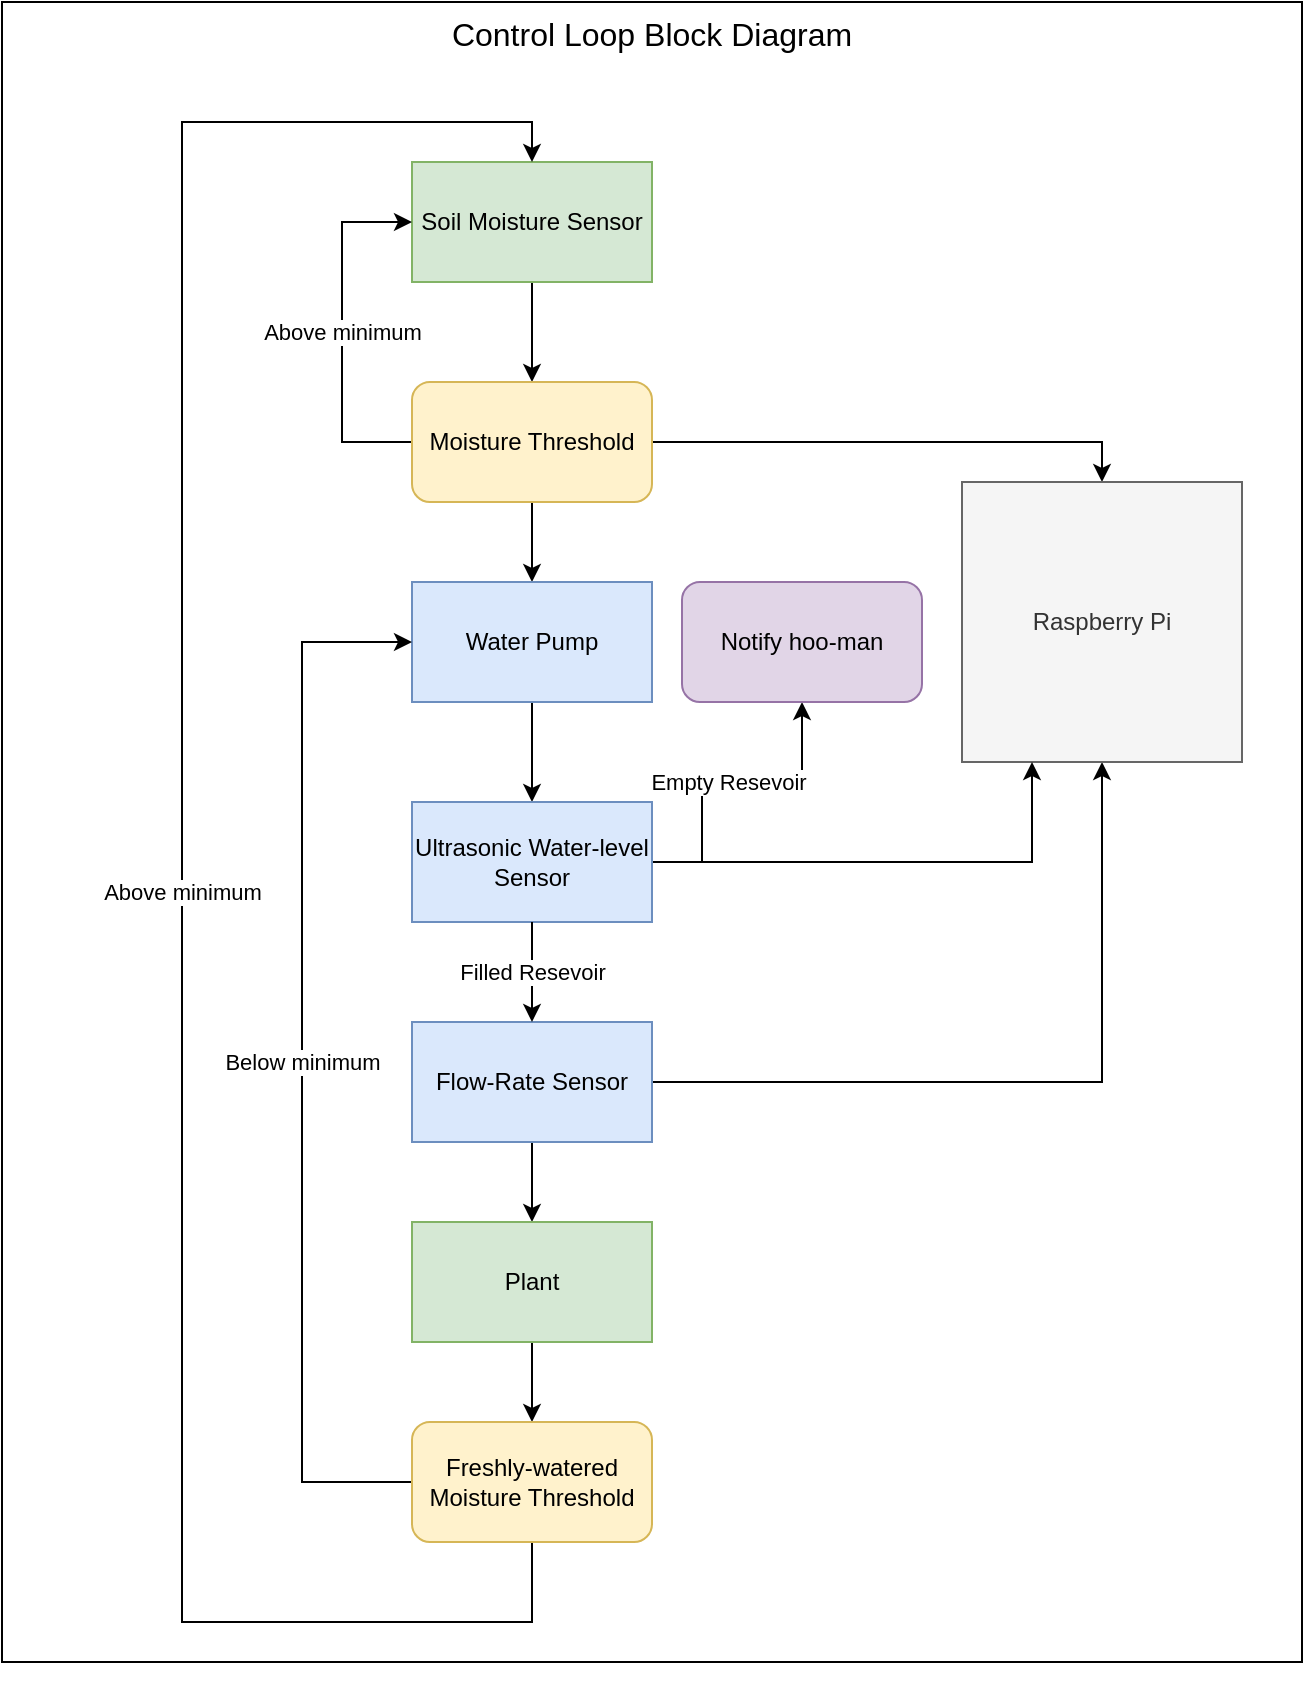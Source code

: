 <mxfile version="14.6.11" type="github" pages="2">
  <diagram id="kgpKYQtTHZ0yAKxKKP6v" name="Control">
    <mxGraphModel dx="1550" dy="835" grid="1" gridSize="10" guides="1" tooltips="1" connect="1" arrows="1" fold="1" page="1" pageScale="1" pageWidth="850" pageHeight="1100" math="0" shadow="0">
      <root>
        <mxCell id="0" />
        <mxCell id="1" parent="0" />
        <mxCell id="XKJcPLNsvloLNNbEv6GF-1" value="Control Loop Block Diagram" style="rounded=0;whiteSpace=wrap;html=1;verticalAlign=top;fontSize=16;" parent="1" vertex="1">
          <mxGeometry x="100" y="20" width="650" height="830" as="geometry" />
        </mxCell>
        <mxCell id="FA2n_a_aYbFm5MKbmlmY-5" style="edgeStyle=orthogonalEdgeStyle;rounded=0;orthogonalLoop=1;jettySize=auto;html=1;exitX=0.5;exitY=1;exitDx=0;exitDy=0;entryX=0.5;entryY=0;entryDx=0;entryDy=0;" parent="1" source="FA2n_a_aYbFm5MKbmlmY-1" target="FA2n_a_aYbFm5MKbmlmY-3" edge="1">
          <mxGeometry relative="1" as="geometry" />
        </mxCell>
        <mxCell id="FA2n_a_aYbFm5MKbmlmY-1" value="Soil Moisture Sensor" style="rounded=0;whiteSpace=wrap;html=1;fillColor=#d5e8d4;strokeColor=#82b366;" parent="1" vertex="1">
          <mxGeometry x="305" y="100" width="120" height="60" as="geometry" />
        </mxCell>
        <mxCell id="FA2n_a_aYbFm5MKbmlmY-4" value="Above minimum" style="edgeStyle=orthogonalEdgeStyle;rounded=0;orthogonalLoop=1;jettySize=auto;html=1;exitX=0;exitY=0.5;exitDx=0;exitDy=0;entryX=0;entryY=0.5;entryDx=0;entryDy=0;" parent="1" source="FA2n_a_aYbFm5MKbmlmY-3" target="FA2n_a_aYbFm5MKbmlmY-1" edge="1">
          <mxGeometry relative="1" as="geometry">
            <Array as="points">
              <mxPoint x="270" y="240" />
              <mxPoint x="270" y="130" />
            </Array>
          </mxGeometry>
        </mxCell>
        <mxCell id="FA2n_a_aYbFm5MKbmlmY-8" style="edgeStyle=orthogonalEdgeStyle;rounded=0;orthogonalLoop=1;jettySize=auto;html=1;exitX=0.5;exitY=1;exitDx=0;exitDy=0;entryX=0.5;entryY=0;entryDx=0;entryDy=0;" parent="1" source="FA2n_a_aYbFm5MKbmlmY-3" target="FA2n_a_aYbFm5MKbmlmY-7" edge="1">
          <mxGeometry relative="1" as="geometry" />
        </mxCell>
        <mxCell id="FA2n_a_aYbFm5MKbmlmY-12" style="edgeStyle=orthogonalEdgeStyle;rounded=0;orthogonalLoop=1;jettySize=auto;html=1;exitX=1;exitY=0.5;exitDx=0;exitDy=0;entryX=0.5;entryY=0;entryDx=0;entryDy=0;" parent="1" source="FA2n_a_aYbFm5MKbmlmY-3" target="FA2n_a_aYbFm5MKbmlmY-11" edge="1">
          <mxGeometry relative="1" as="geometry" />
        </mxCell>
        <mxCell id="FA2n_a_aYbFm5MKbmlmY-3" value="Moisture Threshold" style="rounded=1;whiteSpace=wrap;html=1;fillColor=#fff2cc;strokeColor=#d6b656;" parent="1" vertex="1">
          <mxGeometry x="305" y="210" width="120" height="60" as="geometry" />
        </mxCell>
        <mxCell id="FA2n_a_aYbFm5MKbmlmY-13" style="edgeStyle=orthogonalEdgeStyle;rounded=0;orthogonalLoop=1;jettySize=auto;html=1;exitX=0.5;exitY=1;exitDx=0;exitDy=0;entryX=0.5;entryY=0;entryDx=0;entryDy=0;" parent="1" source="FA2n_a_aYbFm5MKbmlmY-6" target="FA2n_a_aYbFm5MKbmlmY-10" edge="1">
          <mxGeometry relative="1" as="geometry" />
        </mxCell>
        <mxCell id="FA2n_a_aYbFm5MKbmlmY-18" style="edgeStyle=orthogonalEdgeStyle;rounded=0;orthogonalLoop=1;jettySize=auto;html=1;exitX=1;exitY=0.5;exitDx=0;exitDy=0;entryX=0.5;entryY=1;entryDx=0;entryDy=0;" parent="1" source="FA2n_a_aYbFm5MKbmlmY-6" target="FA2n_a_aYbFm5MKbmlmY-11" edge="1">
          <mxGeometry relative="1" as="geometry" />
        </mxCell>
        <mxCell id="FA2n_a_aYbFm5MKbmlmY-6" value="Flow-Rate Sensor" style="rounded=0;whiteSpace=wrap;html=1;fillColor=#dae8fc;strokeColor=#6c8ebf;" parent="1" vertex="1">
          <mxGeometry x="305" y="530" width="120" height="60" as="geometry" />
        </mxCell>
        <mxCell id="FA2n_a_aYbFm5MKbmlmY-9" style="edgeStyle=orthogonalEdgeStyle;rounded=0;orthogonalLoop=1;jettySize=auto;html=1;exitX=0.5;exitY=1;exitDx=0;exitDy=0;entryX=0.5;entryY=0;entryDx=0;entryDy=0;" parent="1" source="FA2n_a_aYbFm5MKbmlmY-7" target="W545hihCkayNRHufPKCK-2" edge="1">
          <mxGeometry relative="1" as="geometry">
            <mxPoint x="790" y="410" as="targetPoint" />
          </mxGeometry>
        </mxCell>
        <mxCell id="FA2n_a_aYbFm5MKbmlmY-7" value="Water Pump " style="rounded=0;whiteSpace=wrap;html=1;fillColor=#dae8fc;strokeColor=#6c8ebf;" parent="1" vertex="1">
          <mxGeometry x="305" y="310" width="120" height="60" as="geometry" />
        </mxCell>
        <mxCell id="FA2n_a_aYbFm5MKbmlmY-15" style="edgeStyle=orthogonalEdgeStyle;rounded=0;orthogonalLoop=1;jettySize=auto;html=1;exitX=0.5;exitY=1;exitDx=0;exitDy=0;entryX=0.5;entryY=0;entryDx=0;entryDy=0;" parent="1" source="FA2n_a_aYbFm5MKbmlmY-10" target="FA2n_a_aYbFm5MKbmlmY-14" edge="1">
          <mxGeometry relative="1" as="geometry" />
        </mxCell>
        <mxCell id="FA2n_a_aYbFm5MKbmlmY-10" value="Plant" style="rounded=0;whiteSpace=wrap;html=1;fillColor=#d5e8d4;strokeColor=#82b366;" parent="1" vertex="1">
          <mxGeometry x="305" y="630" width="120" height="60" as="geometry" />
        </mxCell>
        <mxCell id="FA2n_a_aYbFm5MKbmlmY-11" value="Raspberry Pi" style="whiteSpace=wrap;html=1;aspect=fixed;fillColor=#f5f5f5;strokeColor=#666666;fontColor=#333333;" parent="1" vertex="1">
          <mxGeometry x="580" y="260" width="140" height="140" as="geometry" />
        </mxCell>
        <mxCell id="FA2n_a_aYbFm5MKbmlmY-16" value="Below minimum" style="edgeStyle=orthogonalEdgeStyle;rounded=0;orthogonalLoop=1;jettySize=auto;html=1;exitX=0;exitY=0.5;exitDx=0;exitDy=0;entryX=0;entryY=0.5;entryDx=0;entryDy=0;" parent="1" source="FA2n_a_aYbFm5MKbmlmY-14" target="FA2n_a_aYbFm5MKbmlmY-7" edge="1">
          <mxGeometry relative="1" as="geometry">
            <Array as="points">
              <mxPoint x="250" y="760" />
              <mxPoint x="250" y="340" />
            </Array>
          </mxGeometry>
        </mxCell>
        <mxCell id="FA2n_a_aYbFm5MKbmlmY-17" value="Above minimum" style="edgeStyle=orthogonalEdgeStyle;rounded=0;orthogonalLoop=1;jettySize=auto;html=1;exitX=0.5;exitY=1;exitDx=0;exitDy=0;entryX=0.5;entryY=0;entryDx=0;entryDy=0;" parent="1" source="FA2n_a_aYbFm5MKbmlmY-14" target="FA2n_a_aYbFm5MKbmlmY-1" edge="1">
          <mxGeometry relative="1" as="geometry">
            <Array as="points">
              <mxPoint x="365" y="830" />
              <mxPoint x="190" y="830" />
              <mxPoint x="190" y="80" />
              <mxPoint x="365" y="80" />
            </Array>
          </mxGeometry>
        </mxCell>
        <mxCell id="FA2n_a_aYbFm5MKbmlmY-14" value="Freshly-watered Moisture Threshold" style="rounded=1;whiteSpace=wrap;html=1;fillColor=#fff2cc;strokeColor=#d6b656;" parent="1" vertex="1">
          <mxGeometry x="305" y="730" width="120" height="60" as="geometry" />
        </mxCell>
        <mxCell id="W545hihCkayNRHufPKCK-1" style="edgeStyle=orthogonalEdgeStyle;rounded=0;orthogonalLoop=1;jettySize=auto;html=1;exitX=0.5;exitY=1;exitDx=0;exitDy=0;" edge="1" parent="1" source="XKJcPLNsvloLNNbEv6GF-1" target="XKJcPLNsvloLNNbEv6GF-1">
          <mxGeometry relative="1" as="geometry" />
        </mxCell>
        <mxCell id="W545hihCkayNRHufPKCK-4" value="Empty Resevoir" style="edgeStyle=orthogonalEdgeStyle;rounded=0;orthogonalLoop=1;jettySize=auto;html=1;exitX=1;exitY=0.5;exitDx=0;exitDy=0;entryX=0.5;entryY=1;entryDx=0;entryDy=0;" edge="1" parent="1" source="W545hihCkayNRHufPKCK-2" target="W545hihCkayNRHufPKCK-5">
          <mxGeometry relative="1" as="geometry">
            <mxPoint x="473" y="380" as="targetPoint" />
            <Array as="points">
              <mxPoint x="450" y="450" />
              <mxPoint x="450" y="410" />
              <mxPoint x="500" y="410" />
            </Array>
          </mxGeometry>
        </mxCell>
        <mxCell id="W545hihCkayNRHufPKCK-6" style="edgeStyle=orthogonalEdgeStyle;rounded=0;orthogonalLoop=1;jettySize=auto;html=1;exitX=1;exitY=0.5;exitDx=0;exitDy=0;entryX=0.25;entryY=1;entryDx=0;entryDy=0;" edge="1" parent="1" source="W545hihCkayNRHufPKCK-2" target="FA2n_a_aYbFm5MKbmlmY-11">
          <mxGeometry relative="1" as="geometry" />
        </mxCell>
        <mxCell id="W545hihCkayNRHufPKCK-2" value="Ultrasonic Water-level Sensor" style="rounded=0;whiteSpace=wrap;html=1;fillColor=#dae8fc;strokeColor=#6c8ebf;" vertex="1" parent="1">
          <mxGeometry x="305" y="420" width="120" height="60" as="geometry" />
        </mxCell>
        <mxCell id="W545hihCkayNRHufPKCK-3" value="Filled Resevoir" style="edgeStyle=orthogonalEdgeStyle;rounded=0;orthogonalLoop=1;jettySize=auto;html=1;exitX=0.5;exitY=1;exitDx=0;exitDy=0;entryX=0.5;entryY=0;entryDx=0;entryDy=0;" edge="1" parent="1" source="W545hihCkayNRHufPKCK-2" target="FA2n_a_aYbFm5MKbmlmY-6">
          <mxGeometry relative="1" as="geometry">
            <mxPoint x="375" y="380" as="sourcePoint" />
            <mxPoint x="375" y="430" as="targetPoint" />
          </mxGeometry>
        </mxCell>
        <mxCell id="W545hihCkayNRHufPKCK-5" value="Notify hoo-man" style="rounded=1;whiteSpace=wrap;html=1;fillColor=#e1d5e7;strokeColor=#9673a6;" vertex="1" parent="1">
          <mxGeometry x="440" y="310" width="120" height="60" as="geometry" />
        </mxCell>
      </root>
    </mxGraphModel>
  </diagram>
  <diagram id="dY4nDivjx_pBf8CRW6nb" name="Schematic">
    <mxGraphModel dx="876" dy="1114" grid="1" gridSize="10" guides="1" tooltips="1" connect="1" arrows="1" fold="1" page="1" pageScale="1" pageWidth="850" pageHeight="1100" math="0" shadow="0">
      <root>
        <mxCell id="sBMSLso9CXGlW02cKWW2-0" />
        <mxCell id="sBMSLso9CXGlW02cKWW2-1" parent="sBMSLso9CXGlW02cKWW2-0" />
        <mxCell id="45pNUWZIngzlY9Y-G8Zd-0" value="Simplified Schematic &amp;amp; Block Diagram" style="rounded=0;whiteSpace=wrap;html=1;verticalAlign=top;fontSize=16;" vertex="1" parent="sBMSLso9CXGlW02cKWW2-1">
          <mxGeometry x="950" y="40" width="1040" height="860" as="geometry" />
        </mxCell>
        <mxCell id="45pNUWZIngzlY9Y-G8Zd-1" value="&lt;p style=&quot;margin-top: 0pt ; margin-bottom: 0pt ; margin-left: 0in ; direction: ltr ; unicode-bidi: embed ; word-break: normal&quot;&gt;&lt;br&gt;&lt;/p&gt;" style="whiteSpace=wrap;html=1;aspect=fixed;fillColor=#d5e8d4;strokeColor=#82b366;" vertex="1" parent="sBMSLso9CXGlW02cKWW2-1">
          <mxGeometry x="1010" y="90" width="140" height="140" as="geometry" />
        </mxCell>
        <mxCell id="45pNUWZIngzlY9Y-G8Zd-2" style="edgeStyle=orthogonalEdgeStyle;rounded=0;orthogonalLoop=1;jettySize=auto;html=1;exitX=0.5;exitY=0;exitDx=0;exitDy=0;entryX=0;entryY=0.25;entryDx=0;entryDy=0;startArrow=none;startFill=0;endArrow=none;endFill=0;" edge="1" parent="sBMSLso9CXGlW02cKWW2-1" source="45pNUWZIngzlY9Y-G8Zd-26" target="45pNUWZIngzlY9Y-G8Zd-18">
          <mxGeometry relative="1" as="geometry" />
        </mxCell>
        <mxCell id="45pNUWZIngzlY9Y-G8Zd-3" style="edgeStyle=orthogonalEdgeStyle;rounded=0;orthogonalLoop=1;jettySize=auto;html=1;exitX=1;exitY=0.5;exitDx=0;exitDy=0;entryX=0.7;entryY=0;entryDx=0;entryDy=0;entryPerimeter=0;startArrow=none;startFill=0;endArrow=none;endFill=0;" edge="1" parent="sBMSLso9CXGlW02cKWW2-1" source="45pNUWZIngzlY9Y-G8Zd-27" target="45pNUWZIngzlY9Y-G8Zd-15">
          <mxGeometry relative="1" as="geometry">
            <Array as="points">
              <mxPoint x="1248" y="590" />
            </Array>
          </mxGeometry>
        </mxCell>
        <mxCell id="45pNUWZIngzlY9Y-G8Zd-4" value="&lt;p style=&quot;margin-top: 0pt ; margin-bottom: 0pt ; margin-left: 0in ; direction: ltr ; unicode-bidi: embed ; word-break: normal&quot;&gt;Submersible 3V DC Water Pump&lt;/p&gt;&lt;p style=&quot;margin-top: 0pt ; margin-bottom: 0pt ; margin-left: 0in ; direction: ltr ; unicode-bidi: embed ; word-break: normal&quot;&gt;(Vertical Type)&lt;/p&gt;" style="whiteSpace=wrap;html=1;aspect=fixed;fillColor=#dae8fc;strokeColor=#6c8ebf;" vertex="1" parent="sBMSLso9CXGlW02cKWW2-1">
          <mxGeometry x="1010" y="520" width="140" height="140" as="geometry" />
        </mxCell>
        <mxCell id="45pNUWZIngzlY9Y-G8Zd-5" value="&lt;span&gt;Raspberry Pi 3 b+&lt;/span&gt;" style="rounded=0;whiteSpace=wrap;html=1;fillColor=#f5f5f5;strokeColor=#666666;fontColor=#333333;" vertex="1" parent="sBMSLso9CXGlW02cKWW2-1">
          <mxGeometry x="1410" y="90" width="160" height="700" as="geometry" />
        </mxCell>
        <mxCell id="45pNUWZIngzlY9Y-G8Zd-6" value="&lt;p style=&quot;margin-top: 0pt ; margin-bottom: 0pt ; margin-left: 0in ; direction: ltr ; unicode-bidi: embed ; word-break: normal&quot;&gt;&lt;br&gt;&lt;/p&gt;" style="whiteSpace=wrap;html=1;aspect=fixed;fillColor=#d5e8d4;strokeColor=#82b366;" vertex="1" parent="sBMSLso9CXGlW02cKWW2-1">
          <mxGeometry x="1020" y="100" width="140" height="140" as="geometry" />
        </mxCell>
        <mxCell id="45pNUWZIngzlY9Y-G8Zd-7" style="edgeStyle=orthogonalEdgeStyle;rounded=0;orthogonalLoop=1;jettySize=auto;html=1;exitX=1;exitY=0.5;exitDx=0;exitDy=0;entryX=0;entryY=0.5;entryDx=0;entryDy=0;startArrow=none;startFill=1;endArrow=none;endFill=0;" edge="1" parent="sBMSLso9CXGlW02cKWW2-1" source="45pNUWZIngzlY9Y-G8Zd-28" target="45pNUWZIngzlY9Y-G8Zd-11">
          <mxGeometry relative="1" as="geometry" />
        </mxCell>
        <mxCell id="45pNUWZIngzlY9Y-G8Zd-8" style="edgeStyle=orthogonalEdgeStyle;rounded=0;orthogonalLoop=1;jettySize=auto;html=1;exitX=1;exitY=0.5;exitDx=0;exitDy=0;entryX=0;entryY=0.5;entryDx=0;entryDy=0;startArrow=none;startFill=1;endArrow=none;endFill=0;" edge="1" parent="sBMSLso9CXGlW02cKWW2-1" source="45pNUWZIngzlY9Y-G8Zd-29" target="45pNUWZIngzlY9Y-G8Zd-12">
          <mxGeometry relative="1" as="geometry" />
        </mxCell>
        <mxCell id="45pNUWZIngzlY9Y-G8Zd-9" style="edgeStyle=orthogonalEdgeStyle;rounded=0;orthogonalLoop=1;jettySize=auto;html=1;exitX=1;exitY=0.5;exitDx=0;exitDy=0;entryX=0;entryY=0.5;entryDx=0;entryDy=0;endArrow=none;endFill=0;startArrow=none;startFill=1;" edge="1" parent="sBMSLso9CXGlW02cKWW2-1" source="45pNUWZIngzlY9Y-G8Zd-30" target="45pNUWZIngzlY9Y-G8Zd-13">
          <mxGeometry relative="1" as="geometry" />
        </mxCell>
        <mxCell id="45pNUWZIngzlY9Y-G8Zd-10" value="&lt;p style=&quot;margin-top: 0pt ; margin-bottom: 0pt ; margin-left: 0in ; direction: ltr ; unicode-bidi: embed ; word-break: normal&quot;&gt;Adafruit STEMMA Soil Sensor (I2C Capacitive Moisture Sensor)&lt;/p&gt;" style="whiteSpace=wrap;html=1;aspect=fixed;fillColor=#d5e8d4;strokeColor=#82b366;" vertex="1" parent="sBMSLso9CXGlW02cKWW2-1">
          <mxGeometry x="1030" y="110" width="140" height="140" as="geometry" />
        </mxCell>
        <mxCell id="45pNUWZIngzlY9Y-G8Zd-11" value="&lt;span&gt;SCL&lt;/span&gt;" style="rounded=0;whiteSpace=wrap;html=1;fillColor=#fff2cc;strokeColor=#d6b656;gradientColor=#ffd966;" vertex="1" parent="sBMSLso9CXGlW02cKWW2-1">
          <mxGeometry x="1370" y="117" width="40" height="30" as="geometry" />
        </mxCell>
        <mxCell id="45pNUWZIngzlY9Y-G8Zd-12" value="&lt;span&gt;SDA&lt;/span&gt;" style="rounded=0;whiteSpace=wrap;html=1;fillColor=#fff2cc;strokeColor=#d6b656;gradientColor=#ffd966;" vertex="1" parent="sBMSLso9CXGlW02cKWW2-1">
          <mxGeometry x="1370" y="150" width="40" height="30" as="geometry" />
        </mxCell>
        <mxCell id="45pNUWZIngzlY9Y-G8Zd-13" value="&lt;span&gt;VIN&lt;/span&gt;" style="rounded=0;whiteSpace=wrap;html=1;fillColor=#fff2cc;strokeColor=#d6b656;gradientColor=#ffd966;" vertex="1" parent="sBMSLso9CXGlW02cKWW2-1">
          <mxGeometry x="1370" y="183" width="40" height="30" as="geometry" />
        </mxCell>
        <mxCell id="45pNUWZIngzlY9Y-G8Zd-14" style="edgeStyle=orthogonalEdgeStyle;rounded=0;orthogonalLoop=1;jettySize=auto;html=1;exitX=0.7;exitY=1;exitDx=0;exitDy=0;exitPerimeter=0;entryX=0;entryY=0.75;entryDx=0;entryDy=0;startArrow=none;startFill=0;endArrow=none;endFill=0;" edge="1" parent="sBMSLso9CXGlW02cKWW2-1" source="45pNUWZIngzlY9Y-G8Zd-15" target="45pNUWZIngzlY9Y-G8Zd-18">
          <mxGeometry relative="1" as="geometry" />
        </mxCell>
        <mxCell id="45pNUWZIngzlY9Y-G8Zd-15" value="" style="verticalLabelPosition=bottom;shadow=0;dashed=0;align=center;html=1;verticalAlign=top;shape=mxgraph.electrical.transistors.npn_transistor_1;rotation=-180;horizontal=1;" vertex="1" parent="sBMSLso9CXGlW02cKWW2-1">
          <mxGeometry x="1230" y="510" width="57" height="60" as="geometry" />
        </mxCell>
        <mxCell id="45pNUWZIngzlY9Y-G8Zd-16" value="R&lt;sub&gt;B&lt;/sub&gt;" style="pointerEvents=1;verticalLabelPosition=bottom;shadow=0;dashed=0;align=center;html=1;verticalAlign=top;shape=mxgraph.electrical.resistors.resistor_2;horizontal=1;" vertex="1" parent="sBMSLso9CXGlW02cKWW2-1">
          <mxGeometry x="1277" y="530" width="100" height="20" as="geometry" />
        </mxCell>
        <mxCell id="45pNUWZIngzlY9Y-G8Zd-17" value="GPIO" style="rounded=0;whiteSpace=wrap;html=1;fillColor=#fff2cc;strokeColor=#d6b656;gradientColor=#ffd966;" vertex="1" parent="sBMSLso9CXGlW02cKWW2-1">
          <mxGeometry x="1370" y="525" width="40" height="30" as="geometry" />
        </mxCell>
        <mxCell id="45pNUWZIngzlY9Y-G8Zd-18" value="&lt;span&gt;GND&lt;/span&gt;" style="rounded=0;whiteSpace=wrap;html=1;fillColor=#fff2cc;strokeColor=#d6b656;gradientColor=#ffd966;" vertex="1" parent="sBMSLso9CXGlW02cKWW2-1">
          <mxGeometry x="1370" y="410" width="40" height="30" as="geometry" />
        </mxCell>
        <mxCell id="45pNUWZIngzlY9Y-G8Zd-19" value="&lt;span&gt;3V3&lt;/span&gt;" style="rounded=0;whiteSpace=wrap;html=1;fillColor=#fff2cc;strokeColor=#d6b656;gradientColor=#ffd966;" vertex="1" parent="sBMSLso9CXGlW02cKWW2-1">
          <mxGeometry x="1370" y="610" width="40" height="30" as="geometry" />
        </mxCell>
        <mxCell id="45pNUWZIngzlY9Y-G8Zd-20" style="edgeStyle=orthogonalEdgeStyle;rounded=0;orthogonalLoop=1;jettySize=auto;html=1;exitX=0;exitY=0.5;exitDx=0;exitDy=0;exitPerimeter=0;entryX=0.7;entryY=0;entryDx=0;entryDy=0;entryPerimeter=0;startArrow=none;startFill=0;endArrow=none;endFill=0;" edge="1" parent="sBMSLso9CXGlW02cKWW2-1" source="45pNUWZIngzlY9Y-G8Zd-21" target="45pNUWZIngzlY9Y-G8Zd-15">
          <mxGeometry relative="1" as="geometry" />
        </mxCell>
        <mxCell id="45pNUWZIngzlY9Y-G8Zd-21" value="R&lt;sub&gt;C&lt;/sub&gt;" style="pointerEvents=1;verticalLabelPosition=bottom;shadow=0;dashed=0;align=center;html=1;verticalAlign=top;shape=mxgraph.electrical.resistors.resistor_2;" vertex="1" parent="sBMSLso9CXGlW02cKWW2-1">
          <mxGeometry x="1270" y="615" width="50" height="20" as="geometry" />
        </mxCell>
        <mxCell id="45pNUWZIngzlY9Y-G8Zd-22" value="V&lt;sub&gt;Out&lt;br&gt;&lt;/sub&gt;(3V0)" style="text;html=1;strokeColor=none;fillColor=none;align=center;verticalAlign=middle;whiteSpace=wrap;rounded=0;" vertex="1" parent="sBMSLso9CXGlW02cKWW2-1">
          <mxGeometry x="1200" y="595" width="40" height="20" as="geometry" />
        </mxCell>
        <mxCell id="45pNUWZIngzlY9Y-G8Zd-23" value="R&lt;span style=&quot;font-size: 10px&quot;&gt;1&lt;/span&gt;" style="pointerEvents=1;verticalLabelPosition=bottom;shadow=0;dashed=0;align=center;html=1;verticalAlign=top;shape=mxgraph.electrical.resistors.resistor_2;" vertex="1" parent="sBMSLso9CXGlW02cKWW2-1">
          <mxGeometry x="1320" y="615" width="50" height="20" as="geometry" />
        </mxCell>
        <mxCell id="45pNUWZIngzlY9Y-G8Zd-24" style="edgeStyle=orthogonalEdgeStyle;rounded=0;orthogonalLoop=1;jettySize=auto;html=1;exitX=0.5;exitY=0;exitDx=0;exitDy=0;entryX=0;entryY=0.5;entryDx=0;entryDy=0;entryPerimeter=0;startArrow=none;startFill=0;endArrow=none;endFill=0;" edge="1" parent="sBMSLso9CXGlW02cKWW2-1" source="45pNUWZIngzlY9Y-G8Zd-25" target="45pNUWZIngzlY9Y-G8Zd-23">
          <mxGeometry relative="1" as="geometry">
            <Array as="points">
              <mxPoint x="1320" y="660" />
              <mxPoint x="1320" y="660" />
            </Array>
          </mxGeometry>
        </mxCell>
        <mxCell id="45pNUWZIngzlY9Y-G8Zd-25" value="V&lt;sub&gt;CC&lt;br&gt;&lt;/sub&gt;(3V0)" style="text;html=1;strokeColor=none;fillColor=none;align=center;verticalAlign=middle;whiteSpace=wrap;rounded=0;" vertex="1" parent="sBMSLso9CXGlW02cKWW2-1">
          <mxGeometry x="1300" y="680" width="40" height="20" as="geometry" />
        </mxCell>
        <mxCell id="45pNUWZIngzlY9Y-G8Zd-26" value="&lt;span&gt;GND&lt;/span&gt;" style="rounded=0;whiteSpace=wrap;html=1;fillColor=#fff2cc;strokeColor=#d6b656;gradientColor=#ffd966;" vertex="1" parent="sBMSLso9CXGlW02cKWW2-1">
          <mxGeometry x="1060" y="490" width="40" height="30" as="geometry" />
        </mxCell>
        <mxCell id="45pNUWZIngzlY9Y-G8Zd-27" value="V&lt;sub&gt;In&lt;/sub&gt;" style="rounded=0;whiteSpace=wrap;html=1;fillColor=#fff2cc;strokeColor=#d6b656;gradientColor=#ffd966;" vertex="1" parent="sBMSLso9CXGlW02cKWW2-1">
          <mxGeometry x="1150" y="575" width="40" height="30" as="geometry" />
        </mxCell>
        <mxCell id="45pNUWZIngzlY9Y-G8Zd-28" value="&lt;span&gt;SCL&lt;/span&gt;" style="rounded=0;whiteSpace=wrap;html=1;fillColor=#fff2cc;strokeColor=#d6b656;gradientColor=#ffd966;" vertex="1" parent="sBMSLso9CXGlW02cKWW2-1">
          <mxGeometry x="1170" y="117" width="40" height="30" as="geometry" />
        </mxCell>
        <mxCell id="45pNUWZIngzlY9Y-G8Zd-29" value="&lt;span&gt;SCL&lt;/span&gt;" style="rounded=0;whiteSpace=wrap;html=1;fillColor=#fff2cc;strokeColor=#d6b656;gradientColor=#ffd966;" vertex="1" parent="sBMSLso9CXGlW02cKWW2-1">
          <mxGeometry x="1170" y="150" width="40" height="30" as="geometry" />
        </mxCell>
        <mxCell id="45pNUWZIngzlY9Y-G8Zd-30" value="&lt;span&gt;SCL&lt;/span&gt;" style="rounded=0;whiteSpace=wrap;html=1;fillColor=#fff2cc;strokeColor=#d6b656;gradientColor=#ffd966;" vertex="1" parent="sBMSLso9CXGlW02cKWW2-1">
          <mxGeometry x="1170" y="183" width="40" height="30" as="geometry" />
        </mxCell>
        <mxCell id="45pNUWZIngzlY9Y-G8Zd-31" value="&lt;span&gt;GND&lt;/span&gt;" style="rounded=0;whiteSpace=wrap;html=1;fillColor=#fff2cc;strokeColor=#d6b656;gradientColor=#ffd966;" vertex="1" parent="sBMSLso9CXGlW02cKWW2-1">
          <mxGeometry x="1370" y="216" width="40" height="30" as="geometry" />
        </mxCell>
        <mxCell id="45pNUWZIngzlY9Y-G8Zd-32" style="edgeStyle=orthogonalEdgeStyle;rounded=0;orthogonalLoop=1;jettySize=auto;html=1;exitX=1;exitY=0.5;exitDx=0;exitDy=0;entryX=0;entryY=0.5;entryDx=0;entryDy=0;startArrow=none;startFill=0;endArrow=none;endFill=0;" edge="1" parent="sBMSLso9CXGlW02cKWW2-1" source="45pNUWZIngzlY9Y-G8Zd-33" target="45pNUWZIngzlY9Y-G8Zd-31">
          <mxGeometry relative="1" as="geometry" />
        </mxCell>
        <mxCell id="45pNUWZIngzlY9Y-G8Zd-33" value="&lt;span&gt;GND&lt;/span&gt;" style="rounded=0;whiteSpace=wrap;html=1;fillColor=#fff2cc;strokeColor=#d6b656;gradientColor=#ffd966;" vertex="1" parent="sBMSLso9CXGlW02cKWW2-1">
          <mxGeometry x="1170" y="216" width="40" height="30" as="geometry" />
        </mxCell>
        <mxCell id="D2qpI51PtQ7cwaq9xspd-0" value="Power Transitor (Switch)" style="text;html=1;strokeColor=none;fillColor=none;align=center;verticalAlign=middle;whiteSpace=wrap;rounded=0;" vertex="1" parent="sBMSLso9CXGlW02cKWW2-1">
          <mxGeometry x="1247.5" y="490" width="95" height="20" as="geometry" />
        </mxCell>
        <mxCell id="un6VpmzVhLpmhh5ma5Tp-0" value="&lt;p style=&quot;margin-top: 0pt ; margin-bottom: 0pt ; margin-left: 0in ; direction: ltr ; unicode-bidi: embed ; word-break: normal&quot;&gt;Flow rate monitor?&lt;/p&gt;" style="whiteSpace=wrap;html=1;aspect=fixed;fillColor=#dae8fc;strokeColor=#6c8ebf;" vertex="1" parent="sBMSLso9CXGlW02cKWW2-1">
          <mxGeometry x="1780" y="250" width="140" height="140" as="geometry" />
        </mxCell>
        <mxCell id="un6VpmzVhLpmhh5ma5Tp-1" value="&lt;p style=&quot;margin-top: 0pt ; margin-bottom: 0pt ; margin-left: 0in ; direction: ltr ; unicode-bidi: embed ; word-break: normal&quot;&gt;Reservoir&lt;/p&gt;&lt;p style=&quot;margin-top: 0pt ; margin-bottom: 0pt ; margin-left: 0in ; direction: ltr ; unicode-bidi: embed ; word-break: normal&quot;&gt;Capacity Monitor?&amp;nbsp;&lt;/p&gt;" style="whiteSpace=wrap;html=1;aspect=fixed;fillColor=#dae8fc;strokeColor=#6c8ebf;" vertex="1" parent="sBMSLso9CXGlW02cKWW2-1">
          <mxGeometry x="1780" y="435" width="140" height="140" as="geometry" />
        </mxCell>
      </root>
    </mxGraphModel>
  </diagram>
</mxfile>
